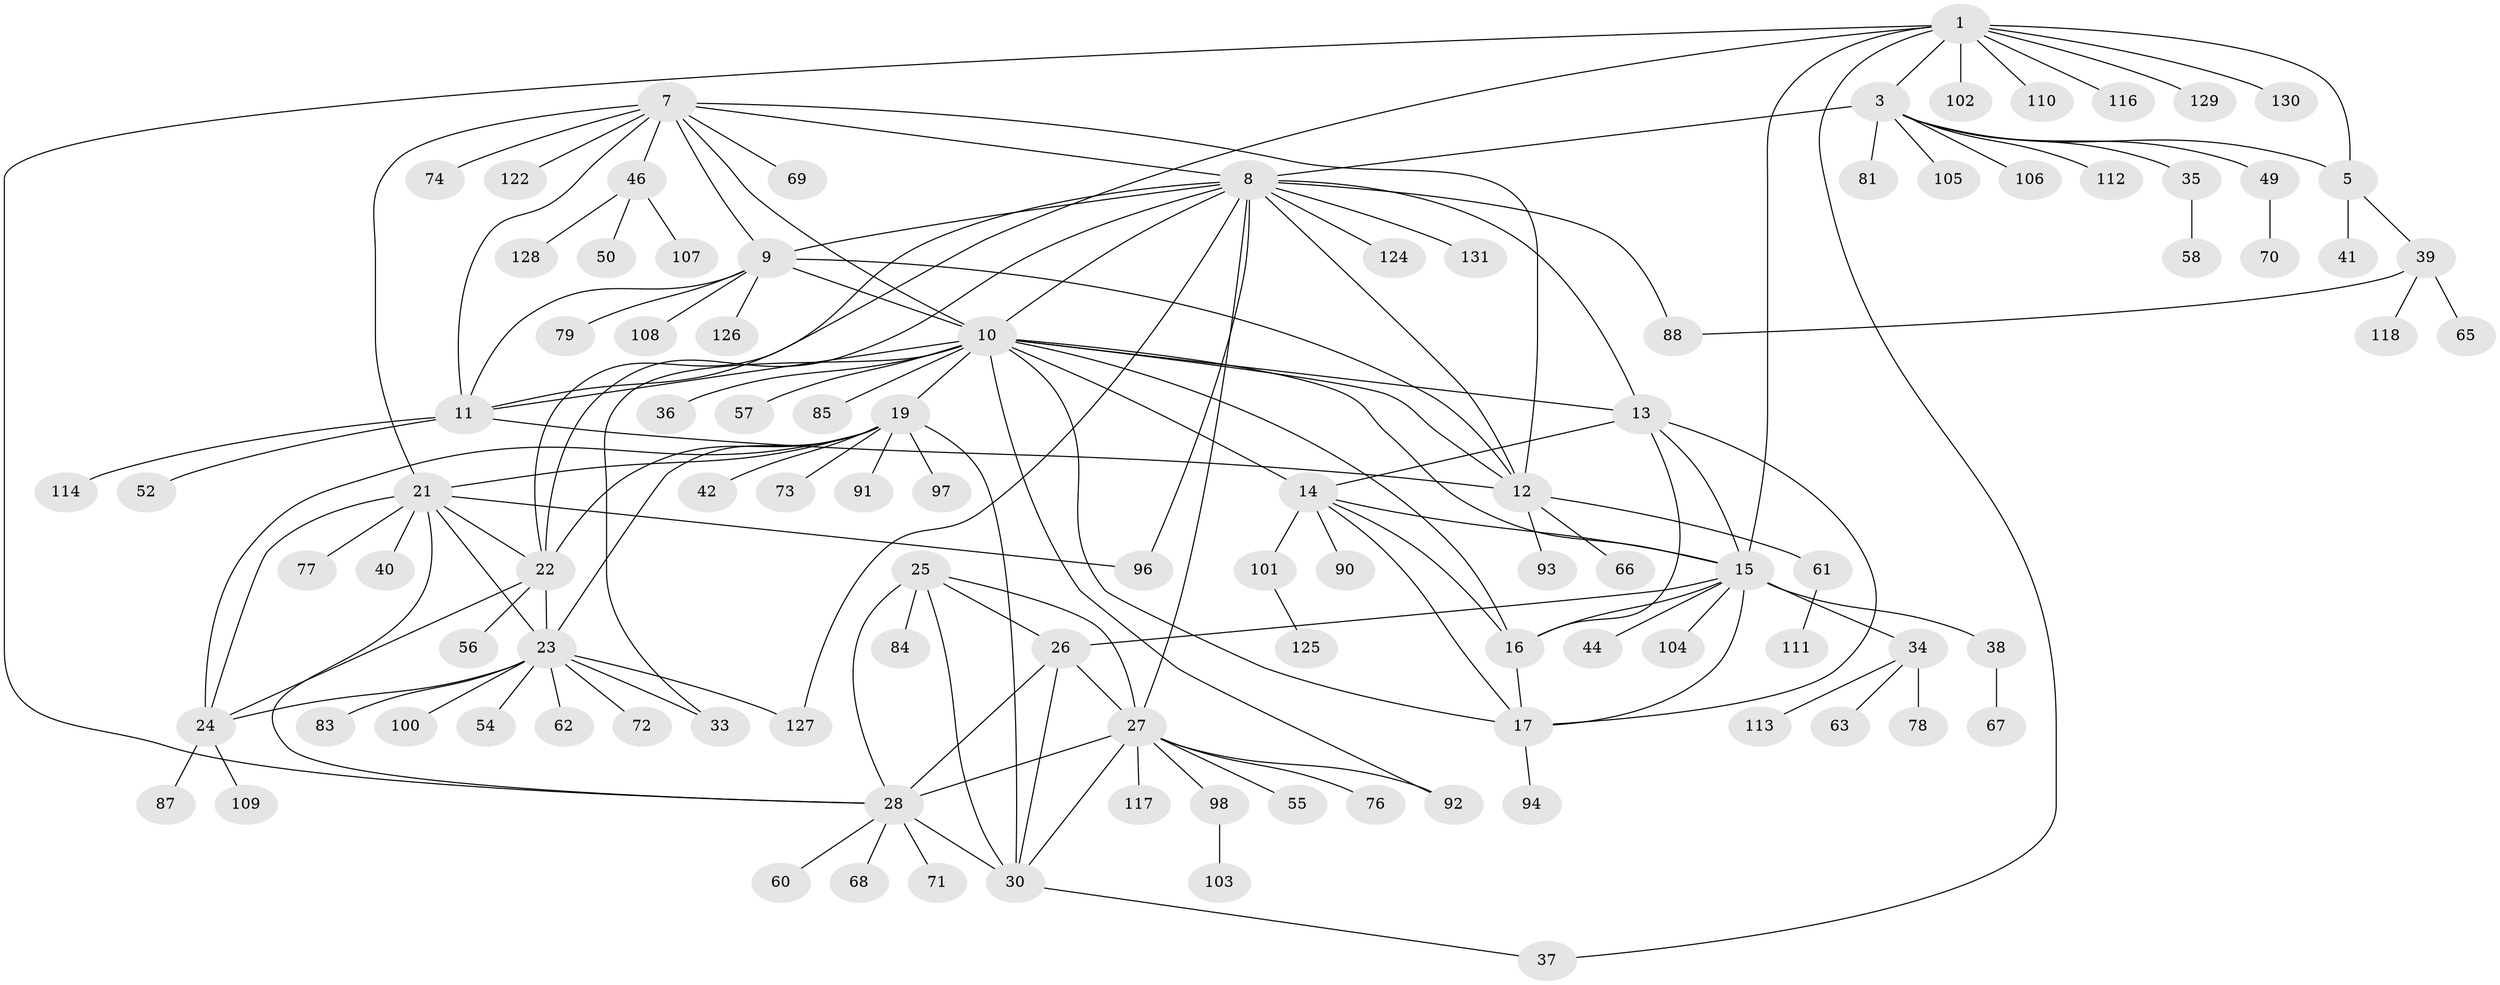 // Generated by graph-tools (version 1.1) at 2025/24/03/03/25 07:24:17]
// undirected, 103 vertices, 150 edges
graph export_dot {
graph [start="1"]
  node [color=gray90,style=filled];
  1 [super="+2"];
  3 [super="+4"];
  5 [super="+6"];
  7 [super="+95"];
  8 [super="+48"];
  9 [super="+64"];
  10 [super="+18"];
  11;
  12 [super="+120"];
  13 [super="+75"];
  14 [super="+89"];
  15 [super="+32"];
  16;
  17 [super="+51"];
  19 [super="+20"];
  21 [super="+45"];
  22 [super="+99"];
  23 [super="+43"];
  24;
  25;
  26;
  27 [super="+59"];
  28 [super="+29"];
  30 [super="+31"];
  33;
  34 [super="+53"];
  35 [super="+80"];
  36;
  37;
  38;
  39 [super="+82"];
  40;
  41;
  42 [super="+47"];
  44;
  46 [super="+86"];
  49 [super="+123"];
  50;
  52;
  54;
  55 [super="+115"];
  56;
  57;
  58;
  60 [super="+121"];
  61;
  62;
  63;
  65;
  66;
  67;
  68;
  69;
  70;
  71;
  72;
  73;
  74;
  76;
  77;
  78;
  79;
  81;
  83;
  84;
  85;
  87;
  88;
  90;
  91;
  92;
  93;
  94;
  96;
  97;
  98;
  100;
  101 [super="+119"];
  102;
  103;
  104;
  105;
  106;
  107;
  108;
  109;
  110;
  111;
  112;
  113;
  114;
  116;
  117;
  118;
  122;
  124;
  125;
  126;
  127;
  128;
  129;
  130;
  131;
  1 -- 3 [weight=4];
  1 -- 5 [weight=4];
  1 -- 28;
  1 -- 110;
  1 -- 116;
  1 -- 129;
  1 -- 130;
  1 -- 37;
  1 -- 102;
  1 -- 15;
  1 -- 22;
  3 -- 5 [weight=4];
  3 -- 8;
  3 -- 35;
  3 -- 105;
  3 -- 106;
  3 -- 112;
  3 -- 81;
  3 -- 49;
  5 -- 39;
  5 -- 41;
  7 -- 8;
  7 -- 9;
  7 -- 10;
  7 -- 11;
  7 -- 12;
  7 -- 21;
  7 -- 46;
  7 -- 69;
  7 -- 74;
  7 -- 122;
  8 -- 9;
  8 -- 10;
  8 -- 11;
  8 -- 12;
  8 -- 27;
  8 -- 88;
  8 -- 96;
  8 -- 124;
  8 -- 131;
  8 -- 13;
  8 -- 127;
  8 -- 22;
  9 -- 10;
  9 -- 11;
  9 -- 12;
  9 -- 108;
  9 -- 126;
  9 -- 79;
  10 -- 11;
  10 -- 12;
  10 -- 33;
  10 -- 57;
  10 -- 36;
  10 -- 13;
  10 -- 14;
  10 -- 15;
  10 -- 16;
  10 -- 17;
  10 -- 19;
  10 -- 85;
  10 -- 92;
  11 -- 12;
  11 -- 52;
  11 -- 114;
  12 -- 61;
  12 -- 66;
  12 -- 93;
  13 -- 14;
  13 -- 15;
  13 -- 16;
  13 -- 17;
  14 -- 15;
  14 -- 16;
  14 -- 17;
  14 -- 90;
  14 -- 101;
  15 -- 16;
  15 -- 17;
  15 -- 26;
  15 -- 34;
  15 -- 44;
  15 -- 104;
  15 -- 38;
  16 -- 17;
  17 -- 94;
  19 -- 21 [weight=2];
  19 -- 22 [weight=2];
  19 -- 23 [weight=2];
  19 -- 24 [weight=2];
  19 -- 30;
  19 -- 91;
  19 -- 97;
  19 -- 73;
  19 -- 42;
  21 -- 22;
  21 -- 23;
  21 -- 24;
  21 -- 40;
  21 -- 96;
  21 -- 77;
  21 -- 28;
  22 -- 23;
  22 -- 24;
  22 -- 56;
  23 -- 24;
  23 -- 33;
  23 -- 54;
  23 -- 62;
  23 -- 83;
  23 -- 100;
  23 -- 127;
  23 -- 72;
  24 -- 87;
  24 -- 109;
  25 -- 26;
  25 -- 27;
  25 -- 28 [weight=2];
  25 -- 30;
  25 -- 84;
  26 -- 27;
  26 -- 28 [weight=2];
  26 -- 30;
  27 -- 28 [weight=2];
  27 -- 30;
  27 -- 55;
  27 -- 76;
  27 -- 92;
  27 -- 98;
  27 -- 117;
  28 -- 30 [weight=2];
  28 -- 68;
  28 -- 71;
  28 -- 60;
  30 -- 37;
  34 -- 113;
  34 -- 78;
  34 -- 63;
  35 -- 58;
  38 -- 67;
  39 -- 65;
  39 -- 118;
  39 -- 88;
  46 -- 50;
  46 -- 128;
  46 -- 107;
  49 -- 70;
  61 -- 111;
  98 -- 103;
  101 -- 125;
}
